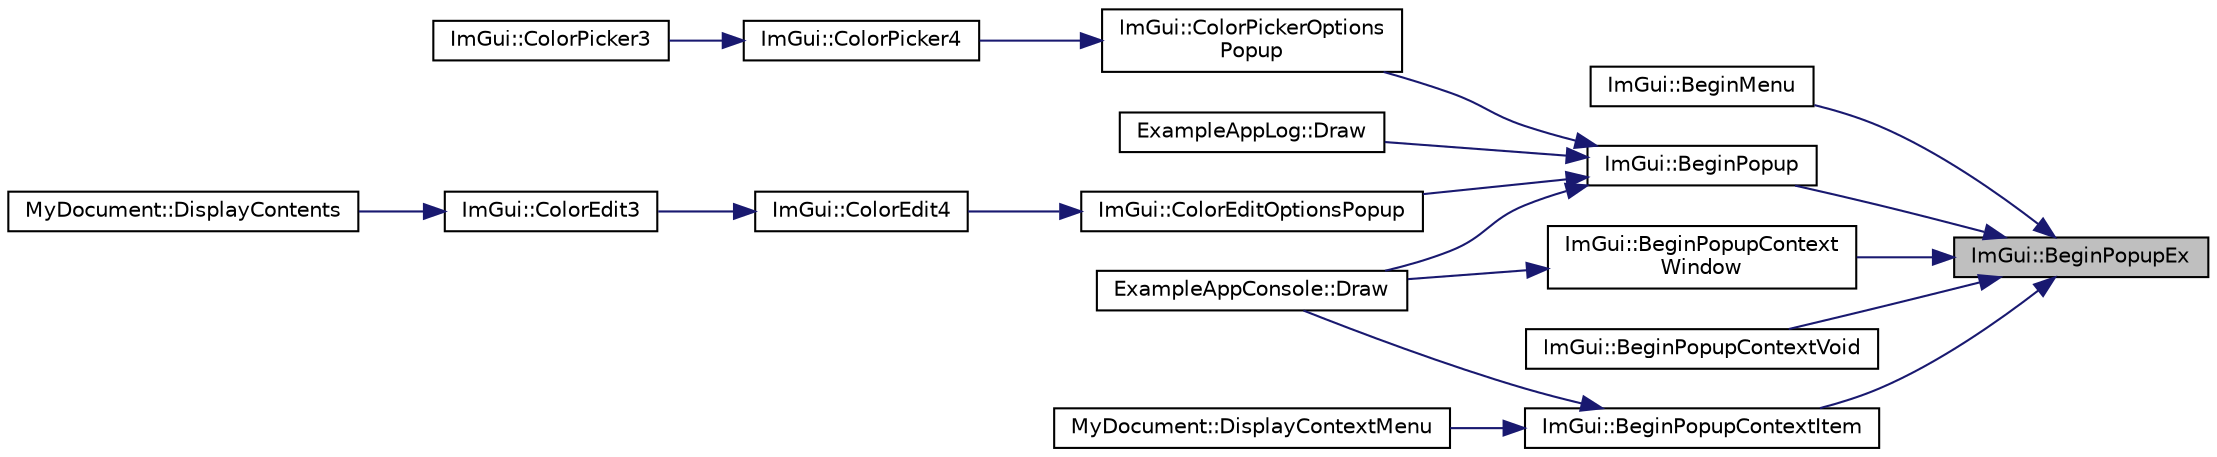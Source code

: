 digraph "ImGui::BeginPopupEx"
{
 // LATEX_PDF_SIZE
  edge [fontname="Helvetica",fontsize="10",labelfontname="Helvetica",labelfontsize="10"];
  node [fontname="Helvetica",fontsize="10",shape=record];
  rankdir="RL";
  Node1 [label="ImGui::BeginPopupEx",height=0.2,width=0.4,color="black", fillcolor="grey75", style="filled", fontcolor="black",tooltip=" "];
  Node1 -> Node2 [dir="back",color="midnightblue",fontsize="10",style="solid"];
  Node2 [label="ImGui::BeginMenu",height=0.2,width=0.4,color="black", fillcolor="white", style="filled",URL="$namespace_im_gui.html#a1e55711a21f97d5dff919d697d3a7201",tooltip=" "];
  Node1 -> Node3 [dir="back",color="midnightblue",fontsize="10",style="solid"];
  Node3 [label="ImGui::BeginPopup",height=0.2,width=0.4,color="black", fillcolor="white", style="filled",URL="$namespace_im_gui.html#a10e213926d8ca212266bc5fbded1e026",tooltip=" "];
  Node3 -> Node4 [dir="back",color="midnightblue",fontsize="10",style="solid"];
  Node4 [label="ImGui::ColorEditOptionsPopup",height=0.2,width=0.4,color="black", fillcolor="white", style="filled",URL="$namespace_im_gui.html#a6bfb117816d669f8704e5d0c0c0795fe",tooltip=" "];
  Node4 -> Node5 [dir="back",color="midnightblue",fontsize="10",style="solid"];
  Node5 [label="ImGui::ColorEdit4",height=0.2,width=0.4,color="black", fillcolor="white", style="filled",URL="$namespace_im_gui.html#ac3f45e2aa0b1d591cc8a2cdf8b566a45",tooltip=" "];
  Node5 -> Node6 [dir="back",color="midnightblue",fontsize="10",style="solid"];
  Node6 [label="ImGui::ColorEdit3",height=0.2,width=0.4,color="black", fillcolor="white", style="filled",URL="$namespace_im_gui.html#a5afe76ba1c91f07363e40396e7df656e",tooltip=" "];
  Node6 -> Node7 [dir="back",color="midnightblue",fontsize="10",style="solid"];
  Node7 [label="MyDocument::DisplayContents",height=0.2,width=0.4,color="black", fillcolor="white", style="filled",URL="$struct_my_document.html#aa51e0b8e6c95b7109a507603599c05d9",tooltip=" "];
  Node3 -> Node8 [dir="back",color="midnightblue",fontsize="10",style="solid"];
  Node8 [label="ImGui::ColorPickerOptions\lPopup",height=0.2,width=0.4,color="black", fillcolor="white", style="filled",URL="$namespace_im_gui.html#a6d112eeb6d8ffdebbc9d9a8c66babbee",tooltip=" "];
  Node8 -> Node9 [dir="back",color="midnightblue",fontsize="10",style="solid"];
  Node9 [label="ImGui::ColorPicker4",height=0.2,width=0.4,color="black", fillcolor="white", style="filled",URL="$namespace_im_gui.html#a3d5aae9e0a14aa051d5a799abbe97b32",tooltip=" "];
  Node9 -> Node10 [dir="back",color="midnightblue",fontsize="10",style="solid"];
  Node10 [label="ImGui::ColorPicker3",height=0.2,width=0.4,color="black", fillcolor="white", style="filled",URL="$namespace_im_gui.html#a2a2a98cb9a17b18702be6b954670b388",tooltip=" "];
  Node3 -> Node11 [dir="back",color="midnightblue",fontsize="10",style="solid"];
  Node11 [label="ExampleAppConsole::Draw",height=0.2,width=0.4,color="black", fillcolor="white", style="filled",URL="$struct_example_app_console.html#a0518a09c7e8648dd52c7c06df19ac17a",tooltip=" "];
  Node3 -> Node12 [dir="back",color="midnightblue",fontsize="10",style="solid"];
  Node12 [label="ExampleAppLog::Draw",height=0.2,width=0.4,color="black", fillcolor="white", style="filled",URL="$struct_example_app_log.html#a5ad3a4bdb89171b84aeaff96948a1f77",tooltip=" "];
  Node1 -> Node13 [dir="back",color="midnightblue",fontsize="10",style="solid"];
  Node13 [label="ImGui::BeginPopupContextItem",height=0.2,width=0.4,color="black", fillcolor="white", style="filled",URL="$namespace_im_gui.html#a440894c8c00495d5cc01529f4504fca9",tooltip=" "];
  Node13 -> Node14 [dir="back",color="midnightblue",fontsize="10",style="solid"];
  Node14 [label="MyDocument::DisplayContextMenu",height=0.2,width=0.4,color="black", fillcolor="white", style="filled",URL="$struct_my_document.html#ae9e8d83c14b75c307447e3f410e432ec",tooltip=" "];
  Node13 -> Node11 [dir="back",color="midnightblue",fontsize="10",style="solid"];
  Node1 -> Node15 [dir="back",color="midnightblue",fontsize="10",style="solid"];
  Node15 [label="ImGui::BeginPopupContextVoid",height=0.2,width=0.4,color="black", fillcolor="white", style="filled",URL="$namespace_im_gui.html#a6758a456204101a9c4a660da4cfba2c9",tooltip=" "];
  Node1 -> Node16 [dir="back",color="midnightblue",fontsize="10",style="solid"];
  Node16 [label="ImGui::BeginPopupContext\lWindow",height=0.2,width=0.4,color="black", fillcolor="white", style="filled",URL="$namespace_im_gui.html#aef8b2c0baa27bd5c68f676aaf14ed946",tooltip=" "];
  Node16 -> Node11 [dir="back",color="midnightblue",fontsize="10",style="solid"];
}
